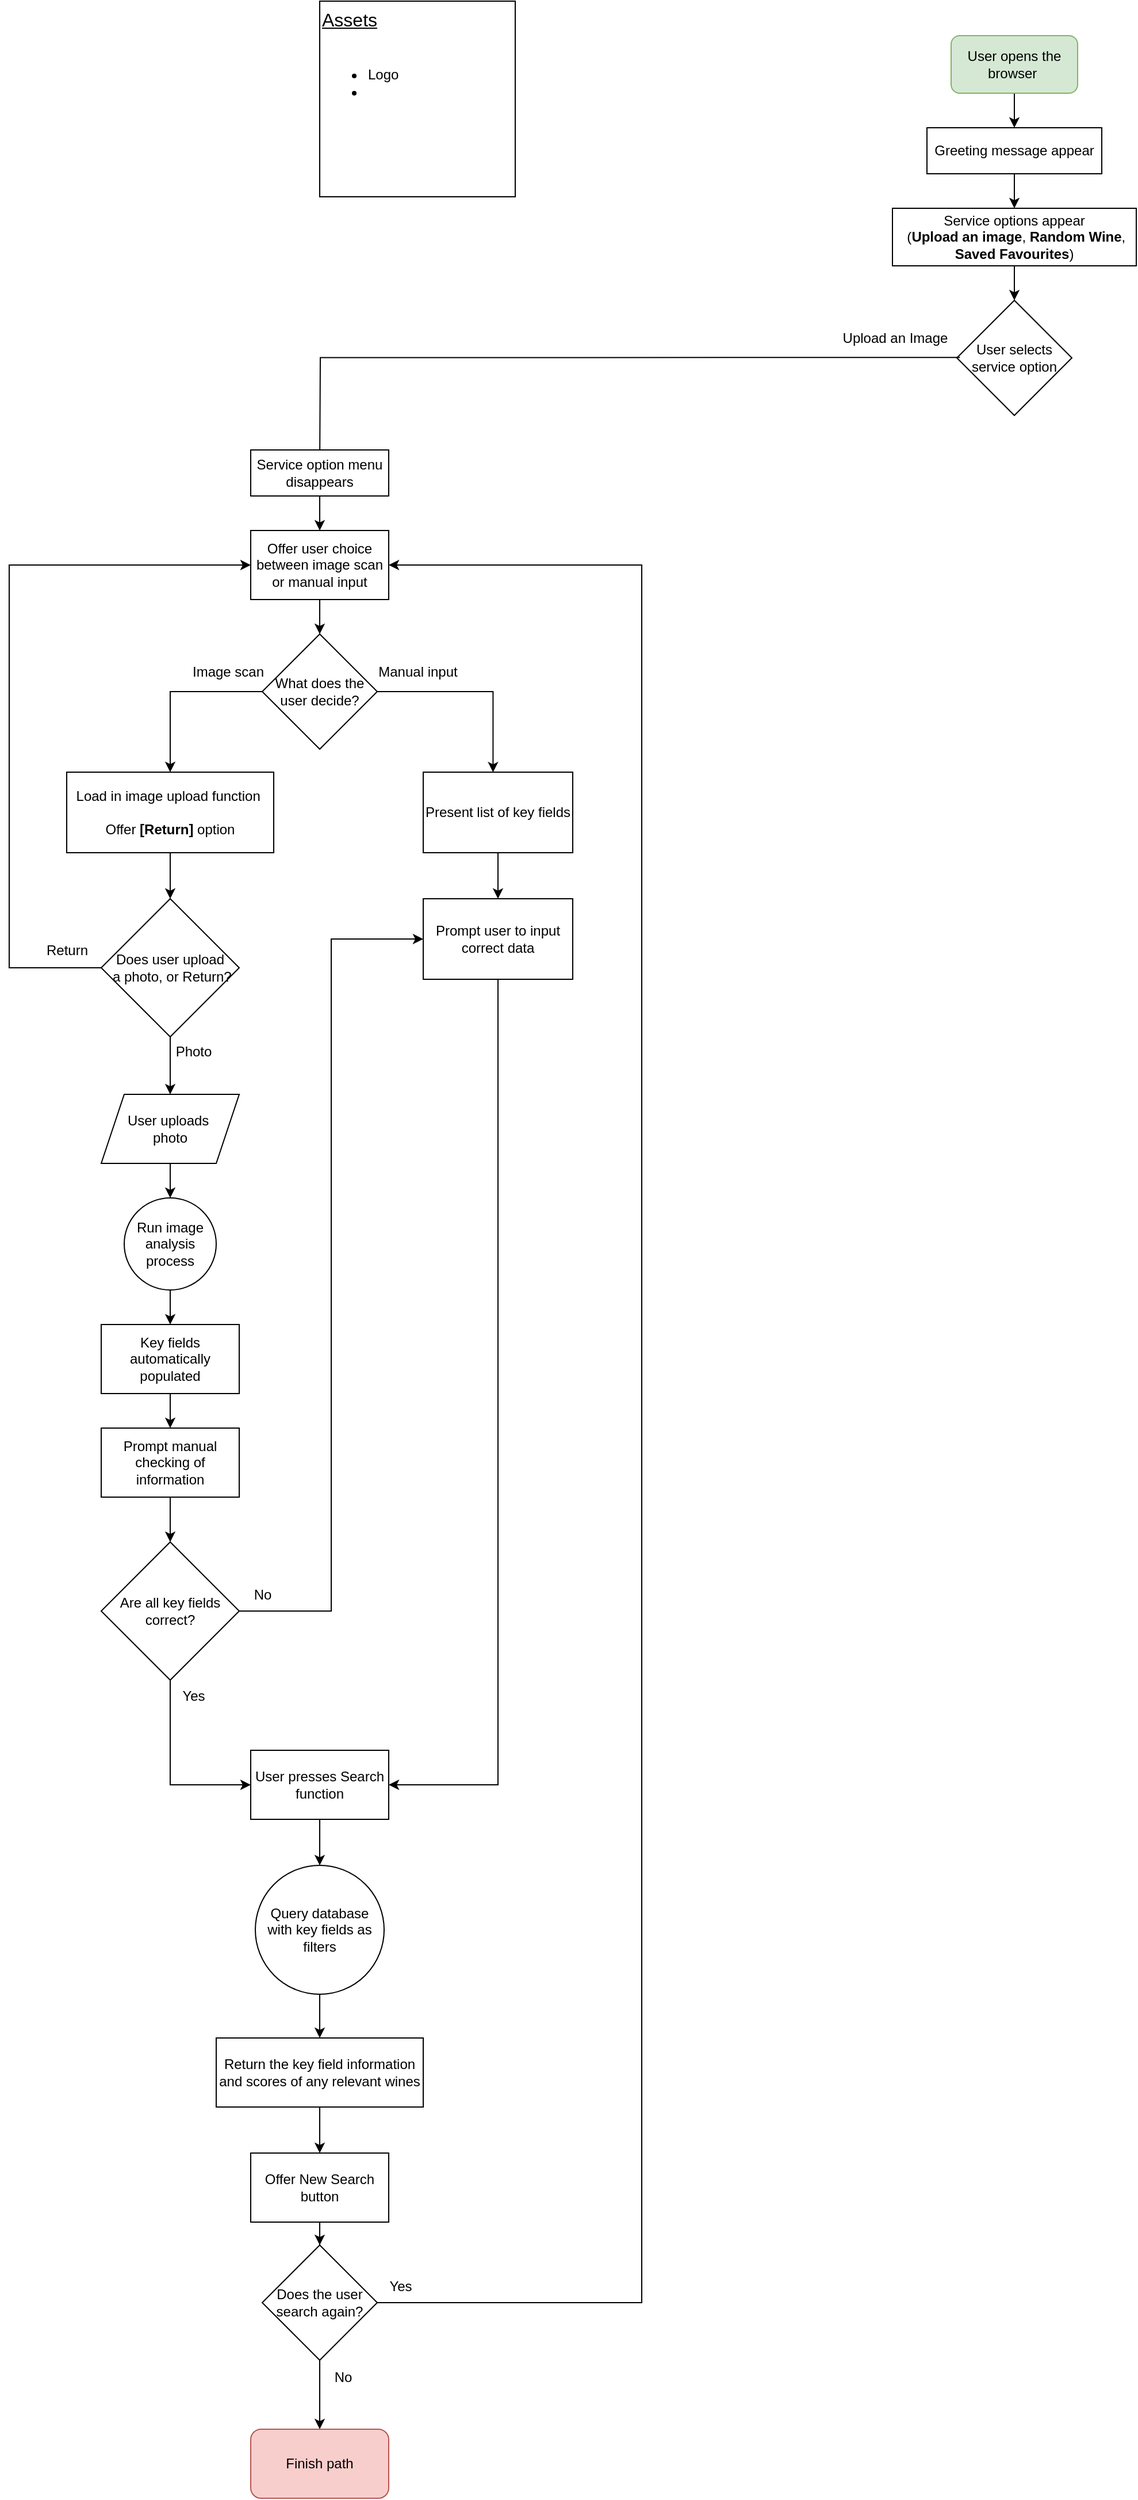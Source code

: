 <mxfile version="24.7.17" pages="2">
  <diagram id="C5RBs43oDa-KdzZeNtuy" name="Full MVP">
    <mxGraphModel dx="2739" dy="1172" grid="1" gridSize="10" guides="1" tooltips="1" connect="1" arrows="1" fold="1" page="1" pageScale="1" pageWidth="827" pageHeight="1169" math="0" shadow="0">
      <root>
        <mxCell id="WIyWlLk6GJQsqaUBKTNV-0" />
        <mxCell id="WIyWlLk6GJQsqaUBKTNV-1" parent="WIyWlLk6GJQsqaUBKTNV-0" />
        <mxCell id="GRTBl3v3LeJTQexIrQ83-15" style="edgeStyle=orthogonalEdgeStyle;rounded=0;orthogonalLoop=1;jettySize=auto;html=1;entryX=0.5;entryY=0;entryDx=0;entryDy=0;" edge="1" parent="WIyWlLk6GJQsqaUBKTNV-1" source="GRTBl3v3LeJTQexIrQ83-0" target="GRTBl3v3LeJTQexIrQ83-6">
          <mxGeometry relative="1" as="geometry" />
        </mxCell>
        <mxCell id="GRTBl3v3LeJTQexIrQ83-0" value="User opens the browser&amp;nbsp;" style="rounded=1;whiteSpace=wrap;html=1;fillColor=#d5e8d4;strokeColor=#82b366;" vertex="1" parent="WIyWlLk6GJQsqaUBKTNV-1">
          <mxGeometry x="589" y="50" width="110" height="50" as="geometry" />
        </mxCell>
        <mxCell id="GRTBl3v3LeJTQexIrQ83-2" value="User selects service option" style="rhombus;whiteSpace=wrap;html=1;" vertex="1" parent="WIyWlLk6GJQsqaUBKTNV-1">
          <mxGeometry x="594" y="280" width="100" height="100" as="geometry" />
        </mxCell>
        <mxCell id="zwr-SPNHahS_l1XWq-2f-14" style="edgeStyle=orthogonalEdgeStyle;rounded=0;orthogonalLoop=1;jettySize=auto;html=1;entryX=0.5;entryY=0;entryDx=0;entryDy=0;exitX=1.015;exitY=1.056;exitDx=0;exitDy=0;exitPerimeter=0;" edge="1" parent="WIyWlLk6GJQsqaUBKTNV-1" source="GRTBl3v3LeJTQexIrQ83-4">
          <mxGeometry relative="1" as="geometry">
            <mxPoint x="485" y="328" as="sourcePoint" />
            <mxPoint x="40" y="425" as="targetPoint" />
          </mxGeometry>
        </mxCell>
        <mxCell id="GRTBl3v3LeJTQexIrQ83-4" value="Upload an Image" style="text;html=1;align=center;verticalAlign=middle;resizable=0;points=[];autosize=1;strokeColor=none;fillColor=none;" vertex="1" parent="WIyWlLk6GJQsqaUBKTNV-1">
          <mxGeometry x="485" y="298" width="110" height="30" as="geometry" />
        </mxCell>
        <mxCell id="GRTBl3v3LeJTQexIrQ83-16" style="edgeStyle=orthogonalEdgeStyle;rounded=0;orthogonalLoop=1;jettySize=auto;html=1;" edge="1" parent="WIyWlLk6GJQsqaUBKTNV-1" source="GRTBl3v3LeJTQexIrQ83-6" target="GRTBl3v3LeJTQexIrQ83-7">
          <mxGeometry relative="1" as="geometry" />
        </mxCell>
        <mxCell id="GRTBl3v3LeJTQexIrQ83-6" value="Greeting message appear" style="rounded=0;whiteSpace=wrap;html=1;" vertex="1" parent="WIyWlLk6GJQsqaUBKTNV-1">
          <mxGeometry x="568" y="130" width="152" height="40" as="geometry" />
        </mxCell>
        <mxCell id="GRTBl3v3LeJTQexIrQ83-10" value="" style="edgeStyle=orthogonalEdgeStyle;rounded=0;orthogonalLoop=1;jettySize=auto;html=1;" edge="1" parent="WIyWlLk6GJQsqaUBKTNV-1" source="GRTBl3v3LeJTQexIrQ83-7" target="GRTBl3v3LeJTQexIrQ83-2">
          <mxGeometry relative="1" as="geometry" />
        </mxCell>
        <mxCell id="GRTBl3v3LeJTQexIrQ83-7" value="Service options appear&lt;div&gt;&amp;nbsp;(&lt;b&gt;Upload an image&lt;/b&gt;, &lt;b&gt;Random Wine&lt;/b&gt;, &lt;b&gt;Saved Favourites&lt;/b&gt;)&lt;/div&gt;" style="rounded=0;whiteSpace=wrap;html=1;" vertex="1" parent="WIyWlLk6GJQsqaUBKTNV-1">
          <mxGeometry x="538" y="200" width="212" height="50" as="geometry" />
        </mxCell>
        <mxCell id="1sk27dr5t-hbhqLhFmpR-22" value="" style="edgeStyle=orthogonalEdgeStyle;rounded=0;orthogonalLoop=1;jettySize=auto;html=1;" edge="1" parent="WIyWlLk6GJQsqaUBKTNV-1" source="GRTBl3v3LeJTQexIrQ83-11" target="1sk27dr5t-hbhqLhFmpR-20">
          <mxGeometry relative="1" as="geometry" />
        </mxCell>
        <mxCell id="GRTBl3v3LeJTQexIrQ83-11" value="Service option menu disappears" style="rounded=0;whiteSpace=wrap;html=1;" vertex="1" parent="WIyWlLk6GJQsqaUBKTNV-1">
          <mxGeometry x="-20" y="410" width="120" height="40" as="geometry" />
        </mxCell>
        <mxCell id="1sk27dr5t-hbhqLhFmpR-26" value="" style="edgeStyle=orthogonalEdgeStyle;rounded=0;orthogonalLoop=1;jettySize=auto;html=1;" edge="1" parent="WIyWlLk6GJQsqaUBKTNV-1" source="GRTBl3v3LeJTQexIrQ83-12" target="1sk27dr5t-hbhqLhFmpR-1">
          <mxGeometry relative="1" as="geometry" />
        </mxCell>
        <mxCell id="GRTBl3v3LeJTQexIrQ83-12" value="Load in image upload function&amp;nbsp;&lt;div&gt;&lt;br&gt;&lt;/div&gt;&lt;div&gt;Offer &lt;b&gt;[Return]&lt;/b&gt; option&lt;/div&gt;" style="rounded=0;whiteSpace=wrap;html=1;" vertex="1" parent="WIyWlLk6GJQsqaUBKTNV-1">
          <mxGeometry x="-180" y="690" width="180" height="70" as="geometry" />
        </mxCell>
        <mxCell id="GRTBl3v3LeJTQexIrQ83-17" value="&lt;div style=&quot;font-size: 16px;&quot;&gt;&lt;u style=&quot;background-color: initial;&quot;&gt;&lt;font style=&quot;font-size: 16px;&quot;&gt;Assets&lt;/font&gt;&lt;/u&gt;&lt;/div&gt;&lt;div style=&quot;font-size: 16px;&quot;&gt;&lt;u style=&quot;background-color: initial;&quot;&gt;&lt;br&gt;&lt;/u&gt;&lt;/div&gt;&lt;div style=&quot;&quot;&gt;&lt;ul&gt;&lt;li&gt;Logo&lt;/li&gt;&lt;li&gt;&lt;br&gt;&lt;/li&gt;&lt;/ul&gt;&lt;/div&gt;" style="whiteSpace=wrap;html=1;aspect=fixed;align=left;verticalAlign=top;" vertex="1" parent="WIyWlLk6GJQsqaUBKTNV-1">
          <mxGeometry x="40" y="20" width="170" height="170" as="geometry" />
        </mxCell>
        <mxCell id="1sk27dr5t-hbhqLhFmpR-7" value="" style="edgeStyle=orthogonalEdgeStyle;rounded=0;orthogonalLoop=1;jettySize=auto;html=1;" edge="1" parent="WIyWlLk6GJQsqaUBKTNV-1" source="1sk27dr5t-hbhqLhFmpR-1" target="1sk27dr5t-hbhqLhFmpR-6">
          <mxGeometry relative="1" as="geometry" />
        </mxCell>
        <mxCell id="1sk27dr5t-hbhqLhFmpR-27" style="edgeStyle=orthogonalEdgeStyle;rounded=0;orthogonalLoop=1;jettySize=auto;html=1;entryX=0;entryY=0.5;entryDx=0;entryDy=0;" edge="1" parent="WIyWlLk6GJQsqaUBKTNV-1" source="1sk27dr5t-hbhqLhFmpR-1" target="1sk27dr5t-hbhqLhFmpR-20">
          <mxGeometry relative="1" as="geometry">
            <Array as="points">
              <mxPoint x="-230" y="860" />
              <mxPoint x="-230" y="510" />
            </Array>
          </mxGeometry>
        </mxCell>
        <mxCell id="1sk27dr5t-hbhqLhFmpR-1" value="Does user upload&lt;div&gt;&amp;nbsp;a photo, or Return?&lt;/div&gt;" style="rhombus;whiteSpace=wrap;html=1;" vertex="1" parent="WIyWlLk6GJQsqaUBKTNV-1">
          <mxGeometry x="-150" y="800" width="120" height="120" as="geometry" />
        </mxCell>
        <mxCell id="1sk27dr5t-hbhqLhFmpR-9" value="" style="edgeStyle=orthogonalEdgeStyle;rounded=0;orthogonalLoop=1;jettySize=auto;html=1;" edge="1" parent="WIyWlLk6GJQsqaUBKTNV-1" source="1sk27dr5t-hbhqLhFmpR-6" target="1sk27dr5t-hbhqLhFmpR-8">
          <mxGeometry relative="1" as="geometry" />
        </mxCell>
        <mxCell id="1sk27dr5t-hbhqLhFmpR-6" value="User uploads&amp;nbsp;&lt;div&gt;photo&lt;/div&gt;" style="shape=parallelogram;perimeter=parallelogramPerimeter;whiteSpace=wrap;html=1;fixedSize=1;" vertex="1" parent="WIyWlLk6GJQsqaUBKTNV-1">
          <mxGeometry x="-150" y="970" width="120" height="60" as="geometry" />
        </mxCell>
        <mxCell id="1sk27dr5t-hbhqLhFmpR-11" value="" style="edgeStyle=orthogonalEdgeStyle;rounded=0;orthogonalLoop=1;jettySize=auto;html=1;" edge="1" parent="WIyWlLk6GJQsqaUBKTNV-1" source="1sk27dr5t-hbhqLhFmpR-8" target="1sk27dr5t-hbhqLhFmpR-10">
          <mxGeometry relative="1" as="geometry" />
        </mxCell>
        <mxCell id="1sk27dr5t-hbhqLhFmpR-8" value="Run image analysis process" style="ellipse;whiteSpace=wrap;html=1;aspect=fixed;" vertex="1" parent="WIyWlLk6GJQsqaUBKTNV-1">
          <mxGeometry x="-130" y="1060" width="80" height="80" as="geometry" />
        </mxCell>
        <mxCell id="1sk27dr5t-hbhqLhFmpR-16" value="" style="edgeStyle=orthogonalEdgeStyle;rounded=0;orthogonalLoop=1;jettySize=auto;html=1;" edge="1" parent="WIyWlLk6GJQsqaUBKTNV-1" source="1sk27dr5t-hbhqLhFmpR-10" target="1sk27dr5t-hbhqLhFmpR-15">
          <mxGeometry relative="1" as="geometry" />
        </mxCell>
        <mxCell id="1sk27dr5t-hbhqLhFmpR-10" value="Key fields automatically populated" style="rounded=0;whiteSpace=wrap;html=1;" vertex="1" parent="WIyWlLk6GJQsqaUBKTNV-1">
          <mxGeometry x="-150" y="1170" width="120" height="60" as="geometry" />
        </mxCell>
        <mxCell id="1sk27dr5t-hbhqLhFmpR-19" value="" style="edgeStyle=orthogonalEdgeStyle;rounded=0;orthogonalLoop=1;jettySize=auto;html=1;" edge="1" parent="WIyWlLk6GJQsqaUBKTNV-1" source="1sk27dr5t-hbhqLhFmpR-15" target="1sk27dr5t-hbhqLhFmpR-18">
          <mxGeometry relative="1" as="geometry" />
        </mxCell>
        <mxCell id="1sk27dr5t-hbhqLhFmpR-15" value="Prompt manual checking of information" style="rounded=0;whiteSpace=wrap;html=1;" vertex="1" parent="WIyWlLk6GJQsqaUBKTNV-1">
          <mxGeometry x="-150" y="1260" width="120" height="60" as="geometry" />
        </mxCell>
        <mxCell id="1sk27dr5t-hbhqLhFmpR-39" style="edgeStyle=orthogonalEdgeStyle;rounded=0;orthogonalLoop=1;jettySize=auto;html=1;entryX=0;entryY=0.5;entryDx=0;entryDy=0;" edge="1" parent="WIyWlLk6GJQsqaUBKTNV-1" source="1sk27dr5t-hbhqLhFmpR-18" target="1sk27dr5t-hbhqLhFmpR-36">
          <mxGeometry relative="1" as="geometry">
            <Array as="points">
              <mxPoint x="-90" y="1570" />
            </Array>
          </mxGeometry>
        </mxCell>
        <mxCell id="1sk27dr5t-hbhqLhFmpR-42" style="edgeStyle=orthogonalEdgeStyle;rounded=0;orthogonalLoop=1;jettySize=auto;html=1;entryX=0;entryY=0.5;entryDx=0;entryDy=0;" edge="1" parent="WIyWlLk6GJQsqaUBKTNV-1" source="1sk27dr5t-hbhqLhFmpR-18" target="1sk27dr5t-hbhqLhFmpR-33">
          <mxGeometry relative="1" as="geometry" />
        </mxCell>
        <mxCell id="1sk27dr5t-hbhqLhFmpR-18" value="Are all key fields correct?" style="rhombus;whiteSpace=wrap;html=1;" vertex="1" parent="WIyWlLk6GJQsqaUBKTNV-1">
          <mxGeometry x="-150" y="1359" width="120" height="120" as="geometry" />
        </mxCell>
        <mxCell id="1sk27dr5t-hbhqLhFmpR-23" value="" style="edgeStyle=orthogonalEdgeStyle;rounded=0;orthogonalLoop=1;jettySize=auto;html=1;" edge="1" parent="WIyWlLk6GJQsqaUBKTNV-1" source="1sk27dr5t-hbhqLhFmpR-20" target="1sk27dr5t-hbhqLhFmpR-21">
          <mxGeometry relative="1" as="geometry" />
        </mxCell>
        <mxCell id="1sk27dr5t-hbhqLhFmpR-20" value="Offer user choice between image scan or manual inpu&lt;span style=&quot;background-color: initial;&quot;&gt;t&lt;/span&gt;" style="rounded=0;whiteSpace=wrap;html=1;" vertex="1" parent="WIyWlLk6GJQsqaUBKTNV-1">
          <mxGeometry x="-20" y="480" width="120" height="60" as="geometry" />
        </mxCell>
        <mxCell id="1sk27dr5t-hbhqLhFmpR-24" style="edgeStyle=orthogonalEdgeStyle;rounded=0;orthogonalLoop=1;jettySize=auto;html=1;entryX=0.5;entryY=0;entryDx=0;entryDy=0;" edge="1" parent="WIyWlLk6GJQsqaUBKTNV-1" source="1sk27dr5t-hbhqLhFmpR-21" target="GRTBl3v3LeJTQexIrQ83-12">
          <mxGeometry relative="1" as="geometry">
            <Array as="points">
              <mxPoint x="-90" y="620" />
            </Array>
          </mxGeometry>
        </mxCell>
        <mxCell id="1sk27dr5t-hbhqLhFmpR-21" value="What does the user decide?" style="rhombus;whiteSpace=wrap;html=1;" vertex="1" parent="WIyWlLk6GJQsqaUBKTNV-1">
          <mxGeometry x="-10" y="570" width="100" height="100" as="geometry" />
        </mxCell>
        <mxCell id="1sk27dr5t-hbhqLhFmpR-25" value="Image scan" style="text;html=1;align=center;verticalAlign=middle;resizable=0;points=[];autosize=1;strokeColor=none;fillColor=none;" vertex="1" parent="WIyWlLk6GJQsqaUBKTNV-1">
          <mxGeometry x="-85" y="588" width="90" height="30" as="geometry" />
        </mxCell>
        <mxCell id="1sk27dr5t-hbhqLhFmpR-28" value="Return" style="text;html=1;align=center;verticalAlign=middle;resizable=0;points=[];autosize=1;strokeColor=none;fillColor=none;" vertex="1" parent="WIyWlLk6GJQsqaUBKTNV-1">
          <mxGeometry x="-210" y="830" width="60" height="30" as="geometry" />
        </mxCell>
        <mxCell id="1sk27dr5t-hbhqLhFmpR-29" value="Photo" style="text;html=1;align=center;verticalAlign=middle;resizable=0;points=[];autosize=1;strokeColor=none;fillColor=none;" vertex="1" parent="WIyWlLk6GJQsqaUBKTNV-1">
          <mxGeometry x="-95" y="918" width="50" height="30" as="geometry" />
        </mxCell>
        <mxCell id="1sk27dr5t-hbhqLhFmpR-45" value="" style="edgeStyle=orthogonalEdgeStyle;rounded=0;orthogonalLoop=1;jettySize=auto;html=1;" edge="1" parent="WIyWlLk6GJQsqaUBKTNV-1" source="1sk27dr5t-hbhqLhFmpR-30" target="1sk27dr5t-hbhqLhFmpR-33">
          <mxGeometry relative="1" as="geometry" />
        </mxCell>
        <mxCell id="1sk27dr5t-hbhqLhFmpR-30" value="Present list of key fields" style="rounded=0;whiteSpace=wrap;html=1;" vertex="1" parent="WIyWlLk6GJQsqaUBKTNV-1">
          <mxGeometry x="130" y="690" width="130" height="70" as="geometry" />
        </mxCell>
        <mxCell id="1sk27dr5t-hbhqLhFmpR-31" style="edgeStyle=orthogonalEdgeStyle;rounded=0;orthogonalLoop=1;jettySize=auto;html=1;entryX=0.467;entryY=0.002;entryDx=0;entryDy=0;entryPerimeter=0;" edge="1" parent="WIyWlLk6GJQsqaUBKTNV-1" source="1sk27dr5t-hbhqLhFmpR-21" target="1sk27dr5t-hbhqLhFmpR-30">
          <mxGeometry relative="1" as="geometry" />
        </mxCell>
        <mxCell id="1sk27dr5t-hbhqLhFmpR-32" value="Manual input" style="text;html=1;align=center;verticalAlign=middle;resizable=0;points=[];autosize=1;strokeColor=none;fillColor=none;" vertex="1" parent="WIyWlLk6GJQsqaUBKTNV-1">
          <mxGeometry x="80" y="588" width="90" height="30" as="geometry" />
        </mxCell>
        <mxCell id="1sk27dr5t-hbhqLhFmpR-46" style="edgeStyle=orthogonalEdgeStyle;rounded=0;orthogonalLoop=1;jettySize=auto;html=1;entryX=1;entryY=0.5;entryDx=0;entryDy=0;" edge="1" parent="WIyWlLk6GJQsqaUBKTNV-1" source="1sk27dr5t-hbhqLhFmpR-33" target="1sk27dr5t-hbhqLhFmpR-36">
          <mxGeometry relative="1" as="geometry">
            <Array as="points">
              <mxPoint x="195" y="1570" />
            </Array>
          </mxGeometry>
        </mxCell>
        <mxCell id="1sk27dr5t-hbhqLhFmpR-33" value="Prompt user to input correct data" style="rounded=0;whiteSpace=wrap;html=1;" vertex="1" parent="WIyWlLk6GJQsqaUBKTNV-1">
          <mxGeometry x="130" y="800" width="130" height="70" as="geometry" />
        </mxCell>
        <mxCell id="zwr-SPNHahS_l1XWq-2f-4" value="" style="edgeStyle=orthogonalEdgeStyle;rounded=0;orthogonalLoop=1;jettySize=auto;html=1;" edge="1" parent="WIyWlLk6GJQsqaUBKTNV-1" source="1sk27dr5t-hbhqLhFmpR-36" target="zwr-SPNHahS_l1XWq-2f-1">
          <mxGeometry relative="1" as="geometry" />
        </mxCell>
        <mxCell id="1sk27dr5t-hbhqLhFmpR-36" value="User presses Search function" style="rounded=0;whiteSpace=wrap;html=1;" vertex="1" parent="WIyWlLk6GJQsqaUBKTNV-1">
          <mxGeometry x="-20" y="1540" width="120" height="60" as="geometry" />
        </mxCell>
        <mxCell id="1sk27dr5t-hbhqLhFmpR-40" value="Yes" style="text;html=1;align=center;verticalAlign=middle;resizable=0;points=[];autosize=1;strokeColor=none;fillColor=none;" vertex="1" parent="WIyWlLk6GJQsqaUBKTNV-1">
          <mxGeometry x="-90" y="1478" width="40" height="30" as="geometry" />
        </mxCell>
        <mxCell id="1sk27dr5t-hbhqLhFmpR-43" value="No" style="text;html=1;align=center;verticalAlign=middle;resizable=0;points=[];autosize=1;strokeColor=none;fillColor=none;" vertex="1" parent="WIyWlLk6GJQsqaUBKTNV-1">
          <mxGeometry x="-30" y="1390" width="40" height="30" as="geometry" />
        </mxCell>
        <mxCell id="zwr-SPNHahS_l1XWq-2f-5" value="" style="edgeStyle=orthogonalEdgeStyle;rounded=0;orthogonalLoop=1;jettySize=auto;html=1;" edge="1" parent="WIyWlLk6GJQsqaUBKTNV-1" source="zwr-SPNHahS_l1XWq-2f-1" target="zwr-SPNHahS_l1XWq-2f-2">
          <mxGeometry relative="1" as="geometry" />
        </mxCell>
        <mxCell id="zwr-SPNHahS_l1XWq-2f-1" value="Query database with key fields as filters" style="ellipse;whiteSpace=wrap;html=1;aspect=fixed;" vertex="1" parent="WIyWlLk6GJQsqaUBKTNV-1">
          <mxGeometry x="-16" y="1640" width="112" height="112" as="geometry" />
        </mxCell>
        <mxCell id="zwr-SPNHahS_l1XWq-2f-6" value="" style="edgeStyle=orthogonalEdgeStyle;rounded=0;orthogonalLoop=1;jettySize=auto;html=1;" edge="1" parent="WIyWlLk6GJQsqaUBKTNV-1" source="zwr-SPNHahS_l1XWq-2f-2" target="zwr-SPNHahS_l1XWq-2f-3">
          <mxGeometry relative="1" as="geometry" />
        </mxCell>
        <mxCell id="zwr-SPNHahS_l1XWq-2f-2" value="Return the key field information and scores of any relevant wines" style="rounded=0;whiteSpace=wrap;html=1;" vertex="1" parent="WIyWlLk6GJQsqaUBKTNV-1">
          <mxGeometry x="-50" y="1790" width="180" height="60" as="geometry" />
        </mxCell>
        <mxCell id="zwr-SPNHahS_l1XWq-2f-9" value="" style="edgeStyle=orthogonalEdgeStyle;rounded=0;orthogonalLoop=1;jettySize=auto;html=1;" edge="1" parent="WIyWlLk6GJQsqaUBKTNV-1" source="zwr-SPNHahS_l1XWq-2f-3" target="zwr-SPNHahS_l1XWq-2f-7">
          <mxGeometry relative="1" as="geometry" />
        </mxCell>
        <mxCell id="zwr-SPNHahS_l1XWq-2f-3" value="Offer New Search button" style="rounded=0;whiteSpace=wrap;html=1;" vertex="1" parent="WIyWlLk6GJQsqaUBKTNV-1">
          <mxGeometry x="-20" y="1890" width="120" height="60" as="geometry" />
        </mxCell>
        <mxCell id="zwr-SPNHahS_l1XWq-2f-8" style="edgeStyle=orthogonalEdgeStyle;rounded=0;orthogonalLoop=1;jettySize=auto;html=1;entryX=1;entryY=0.5;entryDx=0;entryDy=0;" edge="1" parent="WIyWlLk6GJQsqaUBKTNV-1" source="zwr-SPNHahS_l1XWq-2f-7" target="1sk27dr5t-hbhqLhFmpR-20">
          <mxGeometry relative="1" as="geometry">
            <Array as="points">
              <mxPoint x="320" y="2020" />
              <mxPoint x="320" y="510" />
            </Array>
          </mxGeometry>
        </mxCell>
        <mxCell id="zwr-SPNHahS_l1XWq-2f-11" value="" style="edgeStyle=orthogonalEdgeStyle;rounded=0;orthogonalLoop=1;jettySize=auto;html=1;" edge="1" parent="WIyWlLk6GJQsqaUBKTNV-1" source="zwr-SPNHahS_l1XWq-2f-7" target="zwr-SPNHahS_l1XWq-2f-10">
          <mxGeometry relative="1" as="geometry" />
        </mxCell>
        <mxCell id="zwr-SPNHahS_l1XWq-2f-7" value="Does the user search again?" style="rhombus;whiteSpace=wrap;html=1;" vertex="1" parent="WIyWlLk6GJQsqaUBKTNV-1">
          <mxGeometry x="-10" y="1970" width="100" height="100" as="geometry" />
        </mxCell>
        <mxCell id="zwr-SPNHahS_l1XWq-2f-10" value="Finish path" style="rounded=1;whiteSpace=wrap;html=1;fillColor=#f8cecc;strokeColor=#b85450;" vertex="1" parent="WIyWlLk6GJQsqaUBKTNV-1">
          <mxGeometry x="-20" y="2130" width="120" height="60" as="geometry" />
        </mxCell>
        <mxCell id="zwr-SPNHahS_l1XWq-2f-12" value="Yes" style="text;html=1;align=center;verticalAlign=middle;resizable=0;points=[];autosize=1;strokeColor=none;fillColor=none;" vertex="1" parent="WIyWlLk6GJQsqaUBKTNV-1">
          <mxGeometry x="90" y="1991" width="40" height="30" as="geometry" />
        </mxCell>
        <mxCell id="zwr-SPNHahS_l1XWq-2f-13" value="No" style="text;html=1;align=center;verticalAlign=middle;resizable=0;points=[];autosize=1;strokeColor=none;fillColor=none;" vertex="1" parent="WIyWlLk6GJQsqaUBKTNV-1">
          <mxGeometry x="40" y="2070" width="40" height="30" as="geometry" />
        </mxCell>
      </root>
    </mxGraphModel>
  </diagram>
  <diagram id="VVEEAThyA1NvPHraBywE" name="Framework Ideas">
    <mxGraphModel dx="1434" dy="2048" grid="1" gridSize="10" guides="1" tooltips="1" connect="1" arrows="1" fold="1" page="1" pageScale="1" pageWidth="827" pageHeight="1169" math="0" shadow="0">
      <root>
        <mxCell id="0" />
        <mxCell id="1" parent="0" />
        <mxCell id="wKutH-KB2-R7WC8MHOVx-1" value="&lt;u&gt;&lt;b&gt;&lt;font style=&quot;font-size: 16px;&quot;&gt;Frontend Developments&lt;/font&gt;&lt;/b&gt;&lt;/u&gt;&lt;div&gt;&lt;span style=&quot;background-color: initial;&quot;&gt;&lt;br&gt;For Mobile Apps:&lt;/span&gt;&lt;br&gt;&lt;/div&gt;&lt;div&gt;&lt;ol&gt;&lt;li&gt;&lt;p&gt;&lt;strong&gt;Swift (iOS)&lt;/strong&gt;&lt;/p&gt;&lt;ul&gt;&lt;li&gt;Native app development for Apple devices.&lt;/li&gt;&lt;li&gt;Optimized for performance and UI integration.&lt;/li&gt;&lt;/ul&gt;&lt;/li&gt;&lt;li&gt;&lt;p&gt;&lt;strong&gt;Kotlin or Java (Android)&lt;/strong&gt;&lt;/p&gt;&lt;ul&gt;&lt;li&gt;Kotlin is the modern, concise choice for Android apps.&lt;/li&gt;&lt;li&gt;Java is still widely supported and robust for Android.&lt;/li&gt;&lt;/ul&gt;&lt;/li&gt;&lt;li&gt;&lt;p&gt;&lt;strong&gt;Flutter (Dart)&lt;/strong&gt;&lt;/p&gt;&lt;ul&gt;&lt;li&gt;A cross-platform framework for building apps for both iOS and Android.&lt;/li&gt;&lt;li&gt;Uses a single codebase to save time and cost.&lt;/li&gt;&lt;/ul&gt;&lt;/li&gt;&lt;li&gt;&lt;p&gt;&lt;strong&gt;React Native (JavaScript)&lt;/strong&gt;&lt;/p&gt;&lt;ul&gt;&lt;li&gt;Another cross-platform option with rich community support.&lt;/li&gt;&lt;li&gt;Ideal if you have JavaScript experience.&lt;/li&gt;&lt;/ul&gt;&lt;/li&gt;&lt;/ol&gt;&lt;h4&gt;For Web Apps:&lt;/h4&gt;&lt;ol&gt;&lt;li&gt;&lt;p&gt;&lt;strong&gt;HTML/CSS and JavaScript (Frontend)&lt;/strong&gt;&lt;/p&gt;&lt;ul&gt;&lt;li&gt;Use frameworks like React.js or Vue.js for dynamic and responsive interfaces.&lt;/li&gt;&lt;/ul&gt;&lt;/li&gt;&lt;li&gt;&lt;p&gt;&lt;strong&gt;Progressive Web Apps (PWA)&lt;/strong&gt;&lt;/p&gt;&lt;ul&gt;&lt;li&gt;Build a web app that feels like a native app, leveraging technologies like Service Workers.&lt;/li&gt;&lt;/ul&gt;&lt;/li&gt;&lt;/ol&gt;&lt;/div&gt;" style="whiteSpace=wrap;html=1;aspect=fixed;align=left;horizontal=1;verticalAlign=top;" vertex="1" parent="1">
          <mxGeometry x="20" y="-1150" width="510" height="510" as="geometry" />
        </mxCell>
        <mxCell id="n8KDsK6FfanJ4NTD0QtL-1" value="&lt;u&gt;&lt;b&gt;&lt;font style=&quot;font-size: 16px;&quot;&gt;Backend Developments&lt;/font&gt;&lt;/b&gt;&lt;/u&gt;&lt;div&gt;&lt;u&gt;&lt;b&gt;&lt;font style=&quot;font-size: 16px;&quot;&gt;&lt;br&gt;&lt;/font&gt;&lt;/b&gt;&lt;/u&gt;&lt;/div&gt;&lt;div&gt;&lt;ol&gt;&lt;li&gt;&lt;b style=&quot;&quot;&gt;&lt;font style=&quot;font-size: 12px;&quot;&gt;Node.js (Javascript)&lt;/font&gt;&lt;/b&gt;&lt;/li&gt;&lt;/ol&gt;&lt;/div&gt;&lt;div&gt;&lt;ul&gt;&lt;ul&gt;&lt;li&gt;&lt;span style=&quot;background-color: initial;&quot;&gt;Great for real-time processing and lightweight APIs&amp;nbsp;&lt;/span&gt;&lt;/li&gt;&lt;li&gt;Use Express.js to build scalable backend services.&lt;/li&gt;&lt;/ul&gt;&lt;/ul&gt;&lt;div&gt;&lt;span style=&quot;white-space: pre;&quot;&gt;&#x9;&lt;/span&gt;&lt;/div&gt;&lt;div&gt;&lt;span style=&quot;white-space: pre;&quot;&gt;&#x9;&lt;/span&gt;2. &lt;b&gt;Python&lt;/b&gt;&lt;/div&gt;&lt;/div&gt;&lt;div&gt;&lt;ul&gt;&lt;ul&gt;&lt;li&gt;Excellent for barcode / image processing and data handling&lt;/li&gt;&lt;li&gt;Use Flask or Django for web frameworks&lt;/li&gt;&lt;/ul&gt;&lt;/ul&gt;&lt;div&gt;&lt;br&gt;&lt;/div&gt;&lt;/div&gt;&lt;div&gt;&lt;span style=&quot;white-space: pre;&quot;&gt;&#x9;&lt;/span&gt;3. &lt;b&gt;Java (Spring Boot)&lt;/b&gt;&lt;br&gt;&lt;/div&gt;&lt;div&gt;&lt;ul&gt;&lt;ul&gt;&lt;li&gt;Suitable for robust enterprice-level backends.&lt;/li&gt;&lt;/ul&gt;&lt;/ul&gt;&lt;div&gt;&lt;br&gt;&lt;/div&gt;&lt;/div&gt;&lt;div&gt;&lt;span style=&quot;background-color: initial; white-space: pre;&quot;&gt;&#x9;&lt;/span&gt;&lt;span style=&quot;background-color: initial;&quot;&gt;4.&lt;/span&gt;&lt;span style=&quot;background-color: initial;&quot;&gt;&amp;nbsp;&lt;/span&gt;&lt;b style=&quot;background-color: initial;&quot;&gt;Ruby on Rails&lt;/b&gt;&lt;br&gt;&lt;/div&gt;&lt;div&gt;&lt;ul&gt;&lt;ul&gt;&lt;li&gt;Ideal for quick prototyping with a focus on simplicity&lt;/li&gt;&lt;/ul&gt;&lt;/ul&gt;&lt;/div&gt;&lt;div&gt;&lt;br&gt;&lt;/div&gt;" style="whiteSpace=wrap;html=1;aspect=fixed;align=left;horizontal=1;verticalAlign=top;" vertex="1" parent="1">
          <mxGeometry x="20" y="-610" width="510" height="510" as="geometry" />
        </mxCell>
        <mxCell id="n8KDsK6FfanJ4NTD0QtL-2" value="&lt;div&gt;&lt;u style=&quot;background-color: initial;&quot;&gt;&lt;b&gt;&lt;font style=&quot;font-size: 16px;&quot;&gt;Database&lt;/font&gt;&lt;/b&gt;&lt;/u&gt;&lt;/div&gt;&lt;ol&gt;&lt;li&gt;&lt;strong&gt;Firebase&lt;/strong&gt;&lt;ul&gt;&lt;li&gt;A real-time database with built-in support for mobile apps.&lt;/li&gt;&lt;/ul&gt;&lt;/li&gt;&lt;li&gt;&lt;strong&gt;PostgreSQL/MySQL&lt;/strong&gt;&lt;ul&gt;&lt;li&gt;Traditional relational databases for structured wine data.&lt;/li&gt;&lt;/ul&gt;&lt;/li&gt;&lt;li&gt;&lt;strong&gt;MongoDB&lt;/strong&gt;&lt;ul&gt;&lt;li&gt;A NoSQL option for flexible data storage.&lt;/li&gt;&lt;/ul&gt;&lt;/li&gt;&lt;/ol&gt;" style="whiteSpace=wrap;html=1;aspect=fixed;verticalAlign=top;align=left;horizontal=1;" vertex="1" parent="1">
          <mxGeometry x="570" y="-1150" width="260" height="260" as="geometry" />
        </mxCell>
      </root>
    </mxGraphModel>
  </diagram>
</mxfile>
